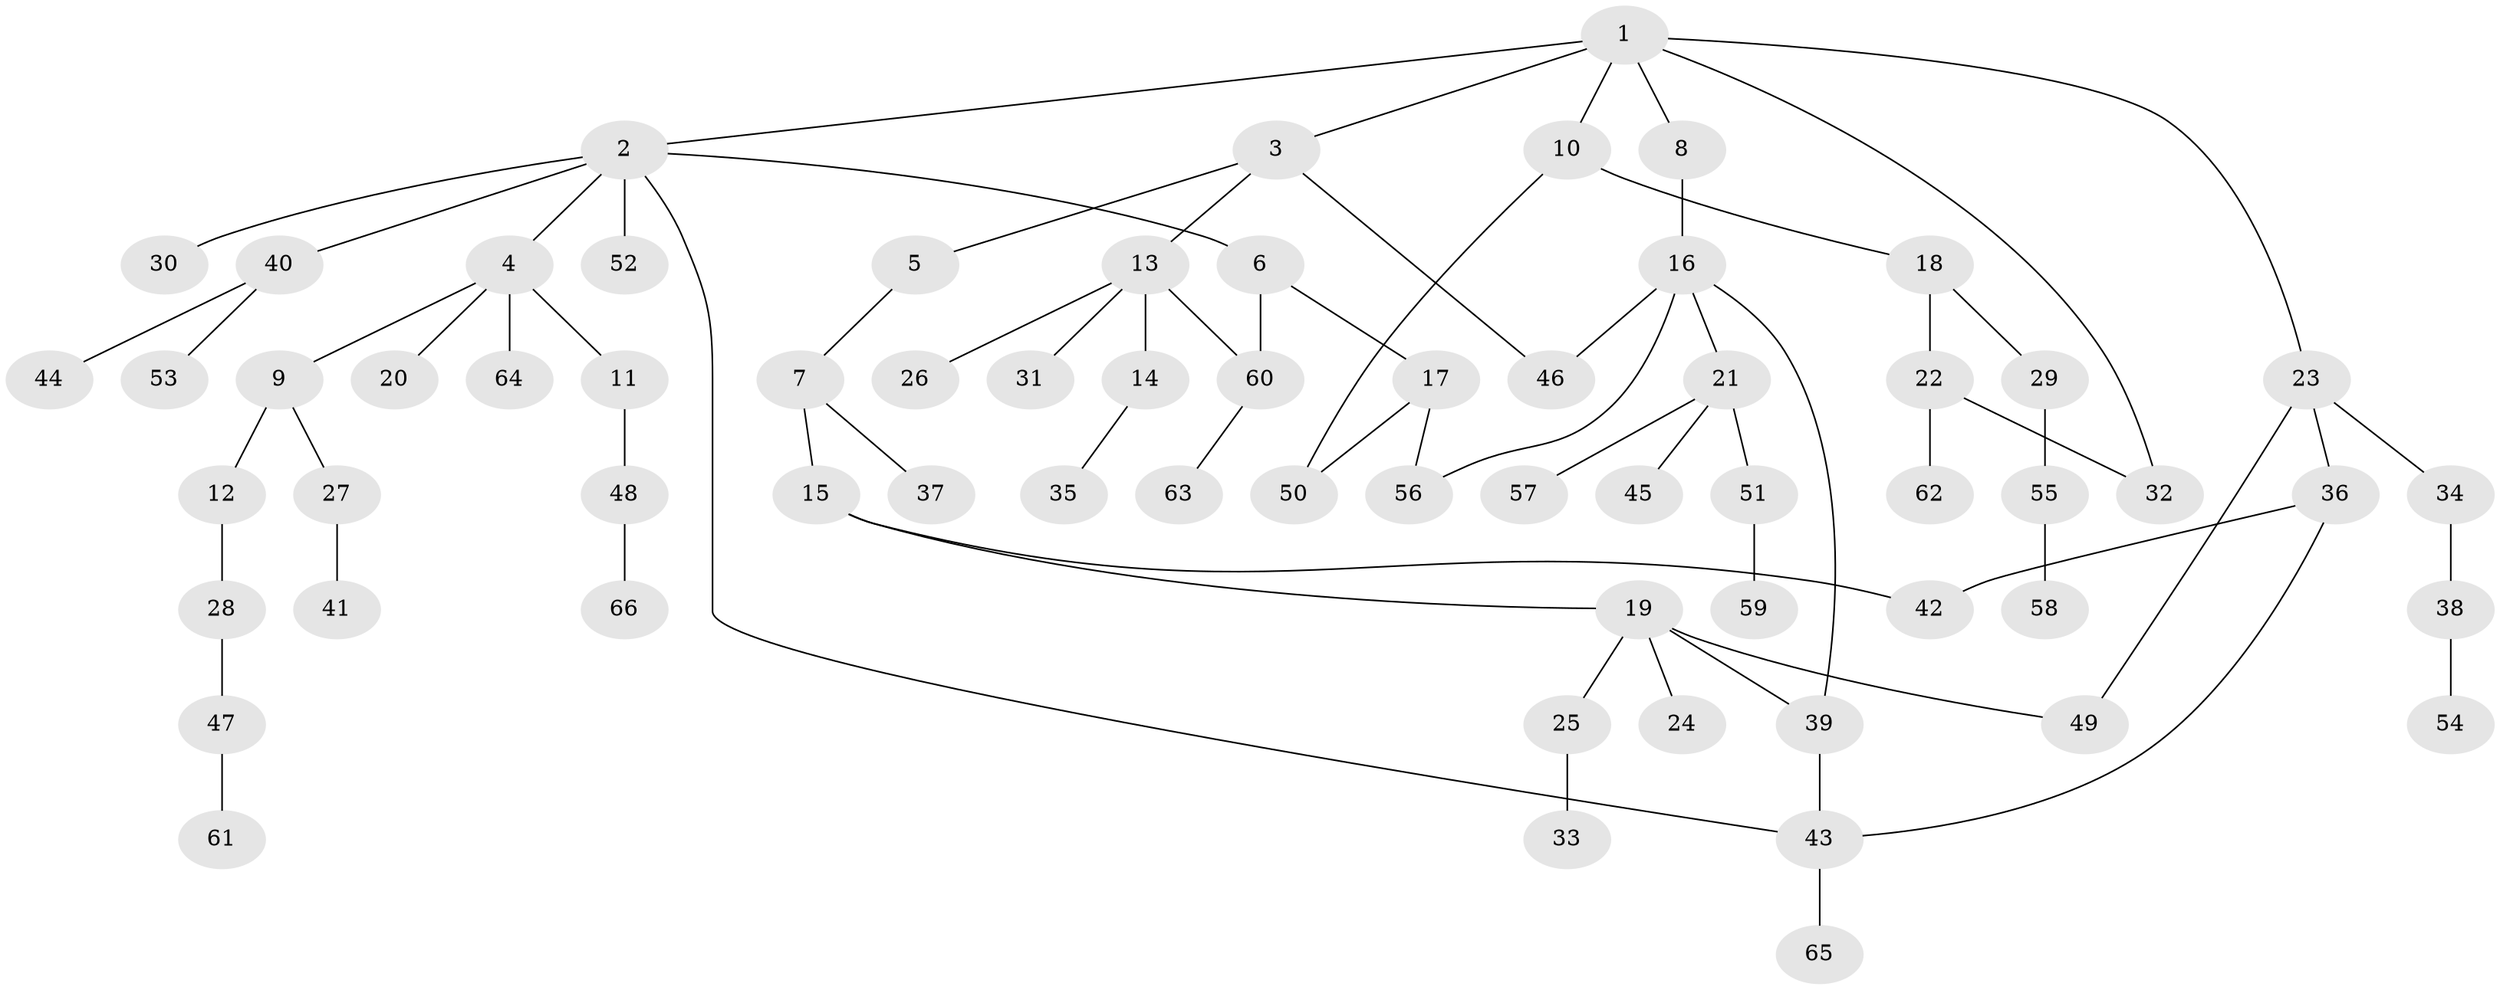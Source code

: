 // Generated by graph-tools (version 1.1) at 2025/13/03/09/25 04:13:37]
// undirected, 66 vertices, 75 edges
graph export_dot {
graph [start="1"]
  node [color=gray90,style=filled];
  1;
  2;
  3;
  4;
  5;
  6;
  7;
  8;
  9;
  10;
  11;
  12;
  13;
  14;
  15;
  16;
  17;
  18;
  19;
  20;
  21;
  22;
  23;
  24;
  25;
  26;
  27;
  28;
  29;
  30;
  31;
  32;
  33;
  34;
  35;
  36;
  37;
  38;
  39;
  40;
  41;
  42;
  43;
  44;
  45;
  46;
  47;
  48;
  49;
  50;
  51;
  52;
  53;
  54;
  55;
  56;
  57;
  58;
  59;
  60;
  61;
  62;
  63;
  64;
  65;
  66;
  1 -- 2;
  1 -- 3;
  1 -- 8;
  1 -- 10;
  1 -- 23;
  1 -- 32;
  2 -- 4;
  2 -- 6;
  2 -- 30;
  2 -- 40;
  2 -- 52;
  2 -- 43;
  3 -- 5;
  3 -- 13;
  3 -- 46;
  4 -- 9;
  4 -- 11;
  4 -- 20;
  4 -- 64;
  5 -- 7;
  6 -- 17;
  6 -- 60;
  7 -- 15;
  7 -- 37;
  8 -- 16;
  9 -- 12;
  9 -- 27;
  10 -- 18;
  10 -- 50;
  11 -- 48;
  12 -- 28;
  13 -- 14;
  13 -- 26;
  13 -- 31;
  13 -- 60;
  14 -- 35;
  15 -- 19;
  15 -- 42;
  16 -- 21;
  16 -- 46;
  16 -- 56;
  16 -- 39;
  17 -- 50;
  17 -- 56;
  18 -- 22;
  18 -- 29;
  19 -- 24;
  19 -- 25;
  19 -- 39;
  19 -- 49;
  21 -- 45;
  21 -- 51;
  21 -- 57;
  22 -- 62;
  22 -- 32;
  23 -- 34;
  23 -- 36;
  23 -- 49;
  25 -- 33;
  27 -- 41;
  28 -- 47;
  29 -- 55;
  34 -- 38;
  36 -- 42;
  36 -- 43;
  38 -- 54;
  39 -- 43;
  40 -- 44;
  40 -- 53;
  43 -- 65;
  47 -- 61;
  48 -- 66;
  51 -- 59;
  55 -- 58;
  60 -- 63;
}
